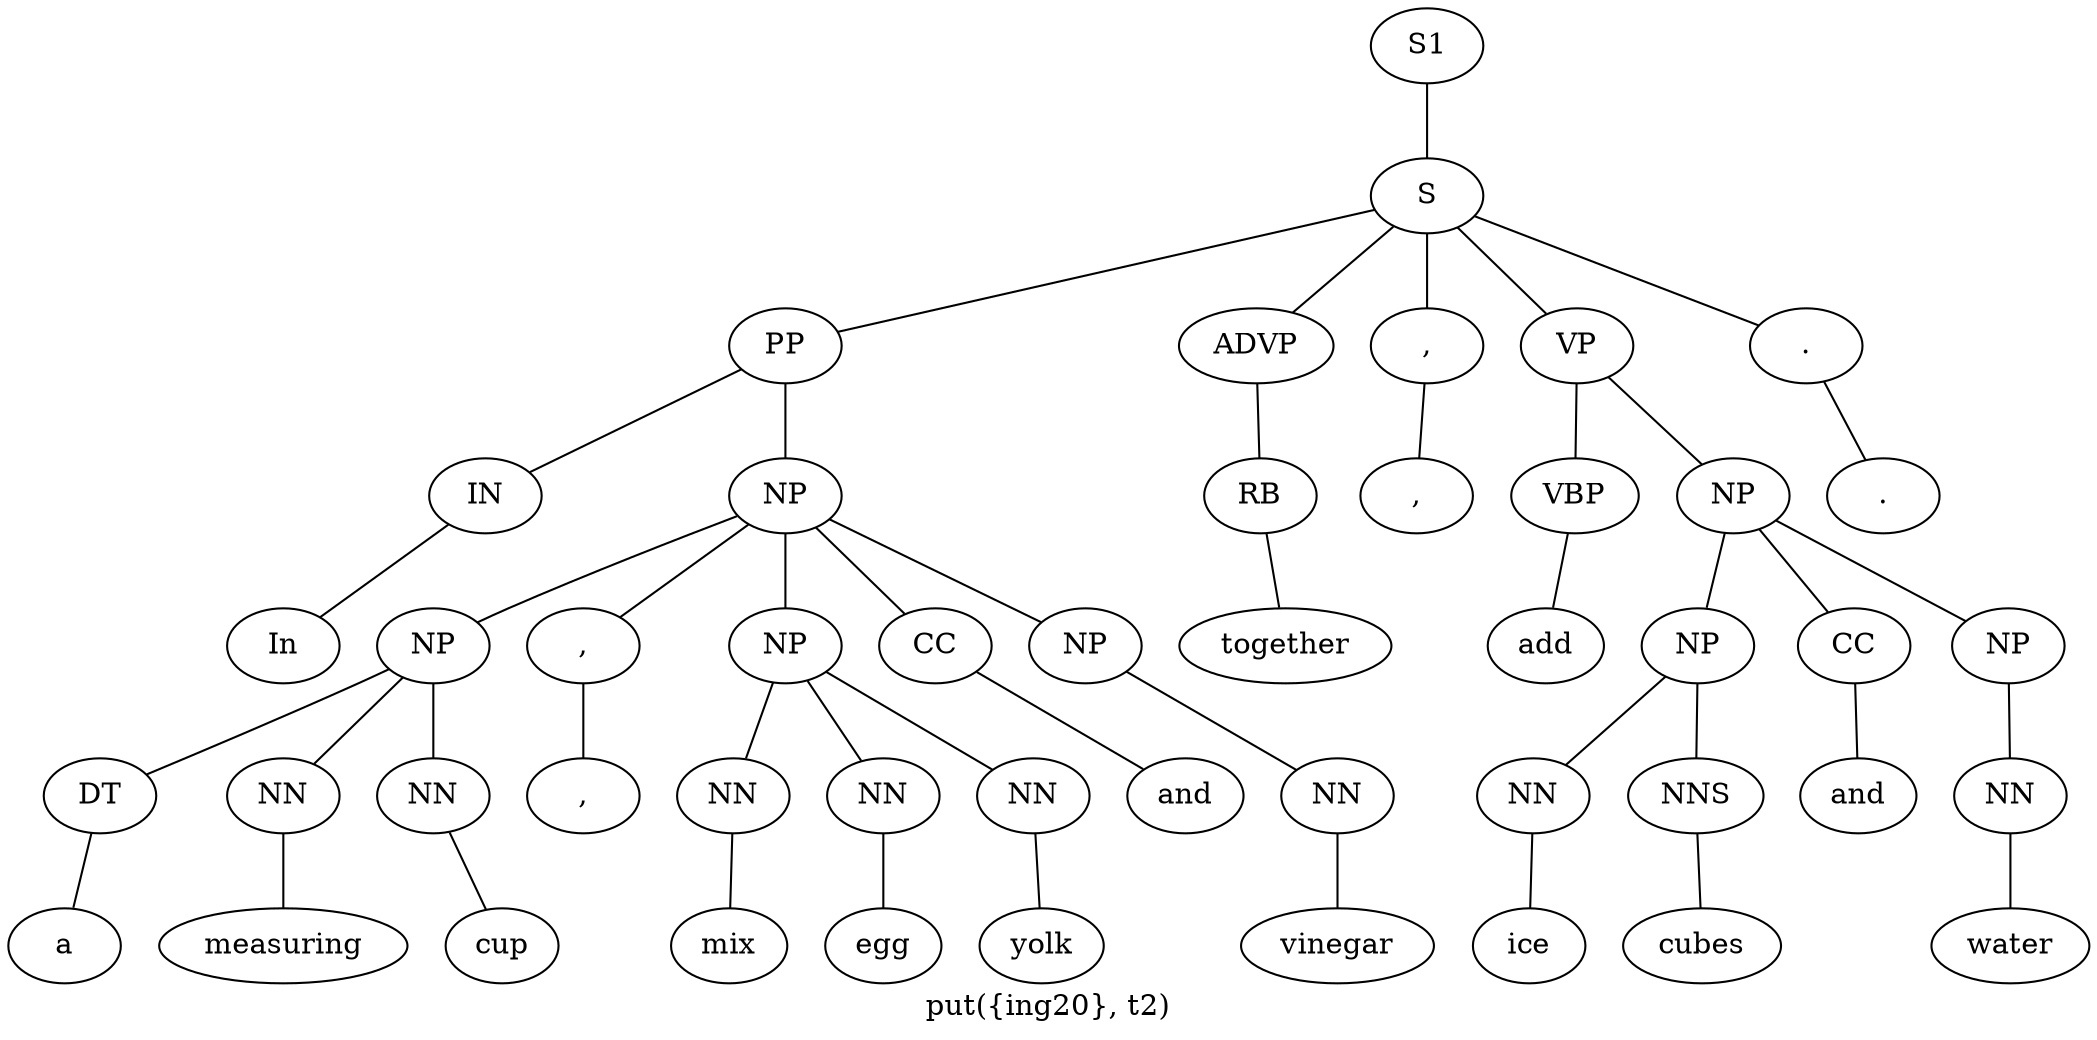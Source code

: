 graph SyntaxGraph {
	label = "put({ing20}, t2)";
	Node0 [label="S1"];
	Node1 [label="S"];
	Node2 [label="PP"];
	Node3 [label="IN"];
	Node4 [label="In"];
	Node5 [label="NP"];
	Node6 [label="NP"];
	Node7 [label="DT"];
	Node8 [label="a"];
	Node9 [label="NN"];
	Node10 [label="measuring"];
	Node11 [label="NN"];
	Node12 [label="cup"];
	Node13 [label=","];
	Node14 [label=","];
	Node15 [label="NP"];
	Node16 [label="NN"];
	Node17 [label="mix"];
	Node18 [label="NN"];
	Node19 [label="egg"];
	Node20 [label="NN"];
	Node21 [label="yolk"];
	Node22 [label="CC"];
	Node23 [label="and"];
	Node24 [label="NP"];
	Node25 [label="NN"];
	Node26 [label="vinegar"];
	Node27 [label="ADVP"];
	Node28 [label="RB"];
	Node29 [label="together"];
	Node30 [label=","];
	Node31 [label=","];
	Node32 [label="VP"];
	Node33 [label="VBP"];
	Node34 [label="add"];
	Node35 [label="NP"];
	Node36 [label="NP"];
	Node37 [label="NN"];
	Node38 [label="ice"];
	Node39 [label="NNS"];
	Node40 [label="cubes"];
	Node41 [label="CC"];
	Node42 [label="and"];
	Node43 [label="NP"];
	Node44 [label="NN"];
	Node45 [label="water"];
	Node46 [label="."];
	Node47 [label="."];

	Node0 -- Node1;
	Node1 -- Node2;
	Node1 -- Node27;
	Node1 -- Node30;
	Node1 -- Node32;
	Node1 -- Node46;
	Node2 -- Node3;
	Node2 -- Node5;
	Node3 -- Node4;
	Node5 -- Node6;
	Node5 -- Node13;
	Node5 -- Node15;
	Node5 -- Node22;
	Node5 -- Node24;
	Node6 -- Node7;
	Node6 -- Node9;
	Node6 -- Node11;
	Node7 -- Node8;
	Node9 -- Node10;
	Node11 -- Node12;
	Node13 -- Node14;
	Node15 -- Node16;
	Node15 -- Node18;
	Node15 -- Node20;
	Node16 -- Node17;
	Node18 -- Node19;
	Node20 -- Node21;
	Node22 -- Node23;
	Node24 -- Node25;
	Node25 -- Node26;
	Node27 -- Node28;
	Node28 -- Node29;
	Node30 -- Node31;
	Node32 -- Node33;
	Node32 -- Node35;
	Node33 -- Node34;
	Node35 -- Node36;
	Node35 -- Node41;
	Node35 -- Node43;
	Node36 -- Node37;
	Node36 -- Node39;
	Node37 -- Node38;
	Node39 -- Node40;
	Node41 -- Node42;
	Node43 -- Node44;
	Node44 -- Node45;
	Node46 -- Node47;
}